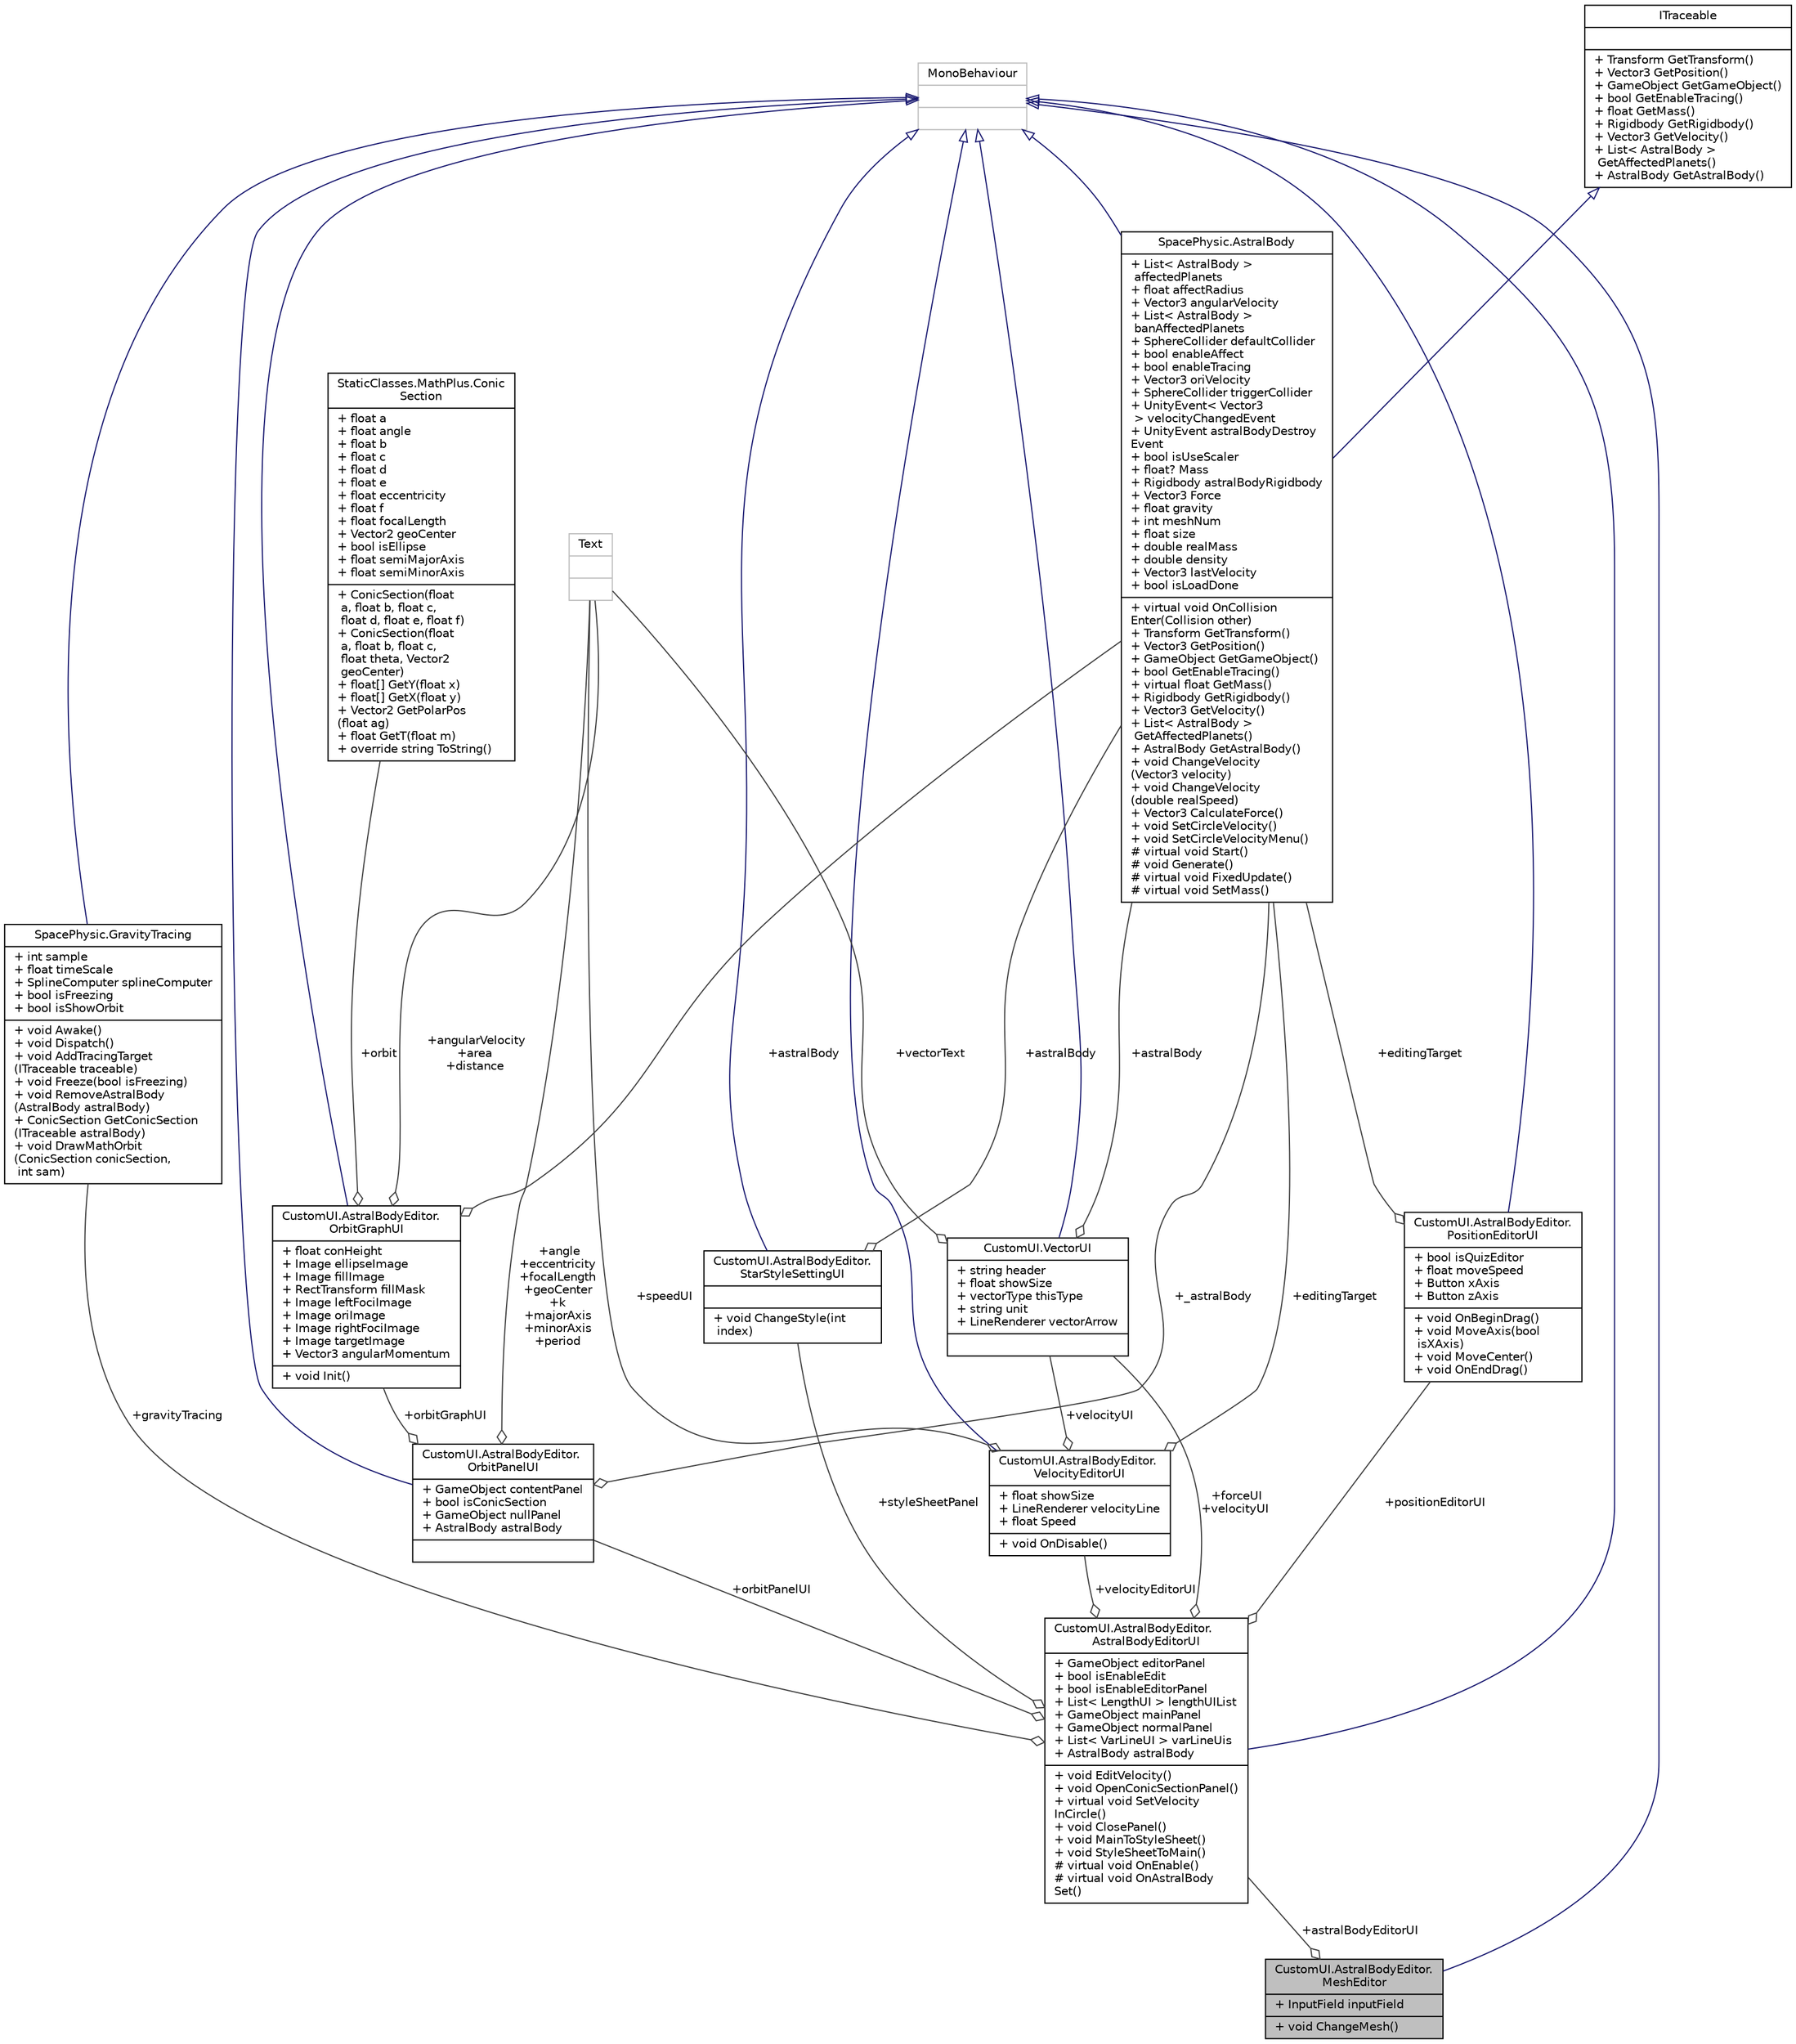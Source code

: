 digraph "CustomUI.AstralBodyEditor.MeshEditor"
{
 // INTERACTIVE_SVG=YES
 // LATEX_PDF_SIZE
  edge [fontname="Helvetica",fontsize="10",labelfontname="Helvetica",labelfontsize="10"];
  node [fontname="Helvetica",fontsize="10",shape=record];
  Node1 [label="{CustomUI.AstralBodyEditor.\lMeshEditor\n|+ InputField inputField\l|+ void ChangeMesh()\l}",height=0.2,width=0.4,color="black", fillcolor="grey75", style="filled", fontcolor="black",tooltip=" "];
  Node2 -> Node1 [dir="back",color="midnightblue",fontsize="10",style="solid",arrowtail="onormal",fontname="Helvetica"];
  Node2 [label="{MonoBehaviour\n||}",height=0.2,width=0.4,color="grey75", fillcolor="white", style="filled",tooltip=" "];
  Node3 -> Node1 [color="grey25",fontsize="10",style="solid",label=" +astralBodyEditorUI" ,arrowhead="odiamond",fontname="Helvetica"];
  Node3 [label="{CustomUI.AstralBodyEditor.\lAstralBodyEditorUI\n|+ GameObject editorPanel\l+ bool isEnableEdit\l+ bool isEnableEditorPanel\l+ List\< LengthUI \> lengthUIList\l+ GameObject mainPanel\l+ GameObject normalPanel\l+ List\< VarLineUI \> varLineUis\l+ AstralBody astralBody\l|+ void EditVelocity()\l+ void OpenConicSectionPanel()\l+ virtual void SetVelocity\lInCircle()\l+ void ClosePanel()\l+ void MainToStyleSheet()\l+ void StyleSheetToMain()\l# virtual void OnEnable()\l# virtual void OnAstralBody\lSet()\l}",height=0.2,width=0.4,color="black", fillcolor="white", style="filled",URL="$class_custom_u_i_1_1_astral_body_editor_1_1_astral_body_editor_u_i.html",tooltip=" "];
  Node2 -> Node3 [dir="back",color="midnightblue",fontsize="10",style="solid",arrowtail="onormal",fontname="Helvetica"];
  Node4 -> Node3 [color="grey25",fontsize="10",style="solid",label=" +forceUI\n+velocityUI" ,arrowhead="odiamond",fontname="Helvetica"];
  Node4 [label="{CustomUI.VectorUI\n|+ string header\l+ float showSize\l+ vectorType thisType\l+ string unit\l+ LineRenderer vectorArrow\l|}",height=0.2,width=0.4,color="black", fillcolor="white", style="filled",URL="$class_custom_u_i_1_1_vector_u_i.html",tooltip=" "];
  Node2 -> Node4 [dir="back",color="midnightblue",fontsize="10",style="solid",arrowtail="onormal",fontname="Helvetica"];
  Node5 -> Node4 [color="grey25",fontsize="10",style="solid",label=" +vectorText" ,arrowhead="odiamond",fontname="Helvetica"];
  Node5 [label="{Text\n||}",height=0.2,width=0.4,color="grey75", fillcolor="white", style="filled",tooltip=" "];
  Node6 -> Node4 [color="grey25",fontsize="10",style="solid",label=" +astralBody" ,arrowhead="odiamond",fontname="Helvetica"];
  Node6 [label="{SpacePhysic.AstralBody\n|+ List\< AstralBody \>\l affectedPlanets\l+ float affectRadius\l+ Vector3 angularVelocity\l+ List\< AstralBody \>\l banAffectedPlanets\l+ SphereCollider defaultCollider\l+ bool enableAffect\l+ bool enableTracing\l+ Vector3 oriVelocity\l+ SphereCollider triggerCollider\l+ UnityEvent\< Vector3\l \> velocityChangedEvent\l+ UnityEvent astralBodyDestroy\lEvent\l+ bool isUseScaler\l+ float? Mass\l+ Rigidbody astralBodyRigidbody\l+ Vector3 Force\l+ float gravity\l+ int meshNum\l+ float size\l+ double realMass\l+ double density\l+ Vector3 lastVelocity\l+ bool isLoadDone\l|+ virtual void OnCollision\lEnter(Collision other)\l+ Transform GetTransform()\l+ Vector3 GetPosition()\l+ GameObject GetGameObject()\l+ bool GetEnableTracing()\l+ virtual float GetMass()\l+ Rigidbody GetRigidbody()\l+ Vector3 GetVelocity()\l+ List\< AstralBody \>\l GetAffectedPlanets()\l+ AstralBody GetAstralBody()\l+ void ChangeVelocity\l(Vector3 velocity)\l+ void ChangeVelocity\l(double realSpeed)\l+ Vector3 CalculateForce()\l+ void SetCircleVelocity()\l+ void SetCircleVelocityMenu()\l# virtual void Start()\l# void Generate()\l# virtual void FixedUpdate()\l# virtual void SetMass()\l}",height=0.2,width=0.4,color="black", fillcolor="white", style="filled",URL="$class_space_physic_1_1_astral_body.html",tooltip="星体物理实体"];
  Node2 -> Node6 [dir="back",color="midnightblue",fontsize="10",style="solid",arrowtail="onormal",fontname="Helvetica"];
  Node7 -> Node6 [dir="back",color="midnightblue",fontsize="10",style="solid",arrowtail="onormal",fontname="Helvetica"];
  Node7 [label="{ITraceable\n||+ Transform GetTransform()\l+ Vector3 GetPosition()\l+ GameObject GetGameObject()\l+ bool GetEnableTracing()\l+ float GetMass()\l+ Rigidbody GetRigidbody()\l+ Vector3 GetVelocity()\l+ List\< AstralBody \>\l GetAffectedPlanets()\l+ AstralBody GetAstralBody()\l}",height=0.2,width=0.4,color="black", fillcolor="white", style="filled",URL="$interface_space_physic_1_1_i_traceable.html",tooltip="可追踪接口"];
  Node8 -> Node3 [color="grey25",fontsize="10",style="solid",label=" +gravityTracing" ,arrowhead="odiamond",fontname="Helvetica"];
  Node8 [label="{SpacePhysic.GravityTracing\n|+ int sample\l+ float timeScale\l+ SplineComputer splineComputer\l+ bool isFreezing\l+ bool isShowOrbit\l|+ void Awake()\l+ void Dispatch()\l+ void AddTracingTarget\l(ITraceable traceable)\l+ void Freeze(bool isFreezing)\l+ void RemoveAstralBody\l(AstralBody astralBody)\l+ ConicSection GetConicSection\l(ITraceable astralBody)\l+ void DrawMathOrbit\l(ConicSection conicSection,\l int sam)\l}",height=0.2,width=0.4,color="black", fillcolor="white", style="filled",URL="$class_space_physic_1_1_gravity_tracing.html",tooltip="引力追踪"];
  Node2 -> Node8 [dir="back",color="midnightblue",fontsize="10",style="solid",arrowtail="onormal",fontname="Helvetica"];
  Node9 -> Node3 [color="grey25",fontsize="10",style="solid",label=" +orbitPanelUI" ,arrowhead="odiamond",fontname="Helvetica"];
  Node9 [label="{CustomUI.AstralBodyEditor.\lOrbitPanelUI\n|+ GameObject contentPanel\l+ bool isConicSection\l+ GameObject nullPanel\l+ AstralBody astralBody\l|}",height=0.2,width=0.4,color="black", fillcolor="white", style="filled",URL="$class_custom_u_i_1_1_astral_body_editor_1_1_orbit_panel_u_i.html",tooltip=" "];
  Node2 -> Node9 [dir="back",color="midnightblue",fontsize="10",style="solid",arrowtail="onormal",fontname="Helvetica"];
  Node10 -> Node9 [color="grey25",fontsize="10",style="solid",label=" +orbitGraphUI" ,arrowhead="odiamond",fontname="Helvetica"];
  Node10 [label="{CustomUI.AstralBodyEditor.\lOrbitGraphUI\n|+ float conHeight\l+ Image ellipseImage\l+ Image fillImage\l+ RectTransform fillMask\l+ Image leftFociImage\l+ Image oriImage\l+ Image rightFociImage\l+ Image targetImage\l+ Vector3 angularMomentum\l|+ void Init()\l}",height=0.2,width=0.4,color="black", fillcolor="white", style="filled",URL="$class_custom_u_i_1_1_astral_body_editor_1_1_orbit_graph_u_i.html",tooltip=" "];
  Node2 -> Node10 [dir="back",color="midnightblue",fontsize="10",style="solid",arrowtail="onormal",fontname="Helvetica"];
  Node11 -> Node10 [color="grey25",fontsize="10",style="solid",label=" +orbit" ,arrowhead="odiamond",fontname="Helvetica"];
  Node11 [label="{StaticClasses.MathPlus.Conic\lSection\n|+ float a\l+ float angle\l+ float b\l+ float c\l+ float d\l+ float e\l+ float eccentricity\l+ float f\l+ float focalLength\l+ Vector2 geoCenter\l+ bool isEllipse\l+ float semiMajorAxis\l+ float semiMinorAxis\l|+  ConicSection(float\l a, float b, float c,\l float d, float e, float f)\l+  ConicSection(float\l a, float b, float c,\l float theta, Vector2\l geoCenter)\l+ float[] GetY(float x)\l+ float[] GetX(float y)\l+ Vector2 GetPolarPos\l(float ag)\l+ float GetT(float m)\l+ override string ToString()\l}",height=0.2,width=0.4,color="black", fillcolor="white", style="filled",URL="$class_static_classes_1_1_math_plus_1_1_conic_section.html",tooltip="圆锥曲线"];
  Node5 -> Node10 [color="grey25",fontsize="10",style="solid",label=" +angularVelocity\n+area\n+distance" ,arrowhead="odiamond",fontname="Helvetica"];
  Node6 -> Node10 [color="grey25",fontsize="10",style="solid",label=" +astralBody" ,arrowhead="odiamond",fontname="Helvetica"];
  Node5 -> Node9 [color="grey25",fontsize="10",style="solid",label=" +angle\n+eccentricity\n+focalLength\n+geoCenter\n+k\n+majorAxis\n+minorAxis\n+period" ,arrowhead="odiamond",fontname="Helvetica"];
  Node6 -> Node9 [color="grey25",fontsize="10",style="solid",label=" +_astralBody" ,arrowhead="odiamond",fontname="Helvetica"];
  Node12 -> Node3 [color="grey25",fontsize="10",style="solid",label=" +styleSheetPanel" ,arrowhead="odiamond",fontname="Helvetica"];
  Node12 [label="{CustomUI.AstralBodyEditor.\lStarStyleSettingUI\n||+ void ChangeStyle(int\l index)\l}",height=0.2,width=0.4,color="black", fillcolor="white", style="filled",URL="$class_custom_u_i_1_1_astral_body_editor_1_1_star_style_setting_u_i.html",tooltip=" "];
  Node2 -> Node12 [dir="back",color="midnightblue",fontsize="10",style="solid",arrowtail="onormal",fontname="Helvetica"];
  Node6 -> Node12 [color="grey25",fontsize="10",style="solid",label=" +astralBody" ,arrowhead="odiamond",fontname="Helvetica"];
  Node13 -> Node3 [color="grey25",fontsize="10",style="solid",label=" +velocityEditorUI" ,arrowhead="odiamond",fontname="Helvetica"];
  Node13 [label="{CustomUI.AstralBodyEditor.\lVelocityEditorUI\n|+ float showSize\l+ LineRenderer velocityLine\l+ float Speed\l|+ void OnDisable()\l}",height=0.2,width=0.4,color="black", fillcolor="white", style="filled",URL="$class_custom_u_i_1_1_astral_body_editor_1_1_velocity_editor_u_i.html",tooltip=" "];
  Node2 -> Node13 [dir="back",color="midnightblue",fontsize="10",style="solid",arrowtail="onormal",fontname="Helvetica"];
  Node5 -> Node13 [color="grey25",fontsize="10",style="solid",label=" +speedUI" ,arrowhead="odiamond",fontname="Helvetica"];
  Node4 -> Node13 [color="grey25",fontsize="10",style="solid",label=" +velocityUI" ,arrowhead="odiamond",fontname="Helvetica"];
  Node6 -> Node13 [color="grey25",fontsize="10",style="solid",label=" +editingTarget" ,arrowhead="odiamond",fontname="Helvetica"];
  Node14 -> Node3 [color="grey25",fontsize="10",style="solid",label=" +positionEditorUI" ,arrowhead="odiamond",fontname="Helvetica"];
  Node14 [label="{CustomUI.AstralBodyEditor.\lPositionEditorUI\n|+ bool isQuizEditor\l+ float moveSpeed\l+ Button xAxis\l+ Button zAxis\l|+ void OnBeginDrag()\l+ void MoveAxis(bool\l isXAxis)\l+ void MoveCenter()\l+ void OnEndDrag()\l}",height=0.2,width=0.4,color="black", fillcolor="white", style="filled",URL="$class_custom_u_i_1_1_astral_body_editor_1_1_position_editor_u_i.html",tooltip=" "];
  Node2 -> Node14 [dir="back",color="midnightblue",fontsize="10",style="solid",arrowtail="onormal",fontname="Helvetica"];
  Node6 -> Node14 [color="grey25",fontsize="10",style="solid",label=" +editingTarget" ,arrowhead="odiamond",fontname="Helvetica"];
}
